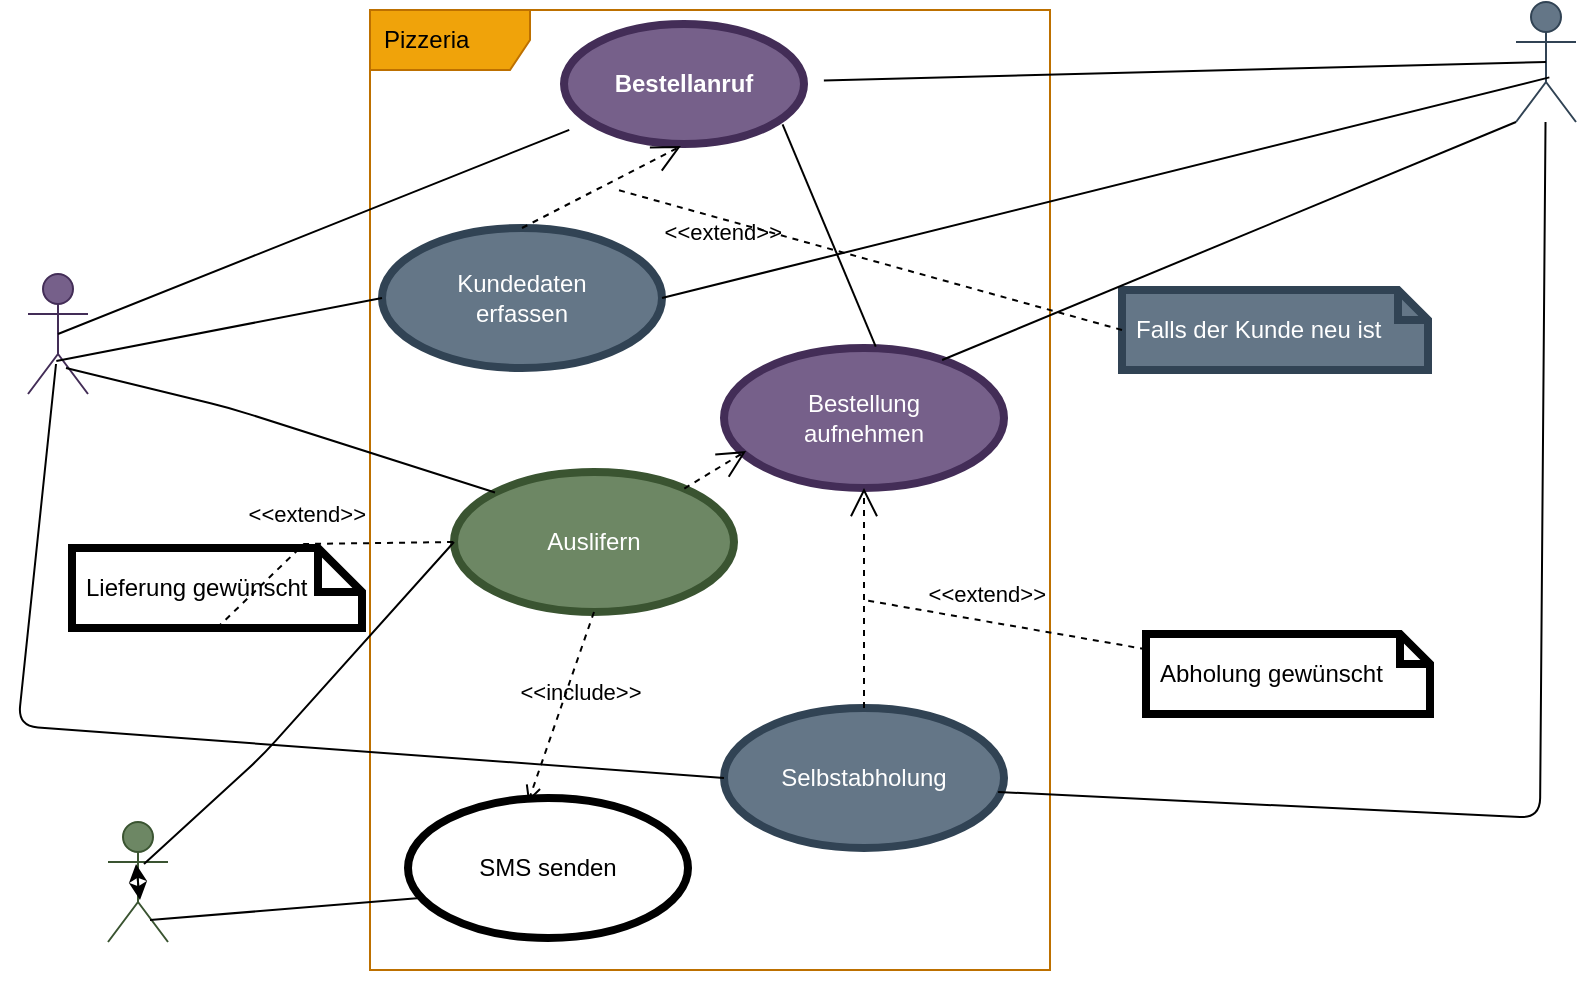 <mxfile>
    <diagram id="NI3JZpwqR0FlN7a-R6LV" name="Seite-1">
        <mxGraphModel dx="1386" dy="947" grid="1" gridSize="1" guides="1" tooltips="1" connect="1" arrows="1" fold="1" page="1" pageScale="1" pageWidth="827" pageHeight="1169" background="none" math="0" shadow="0">
            <root>
                <mxCell id="0"/>
                <mxCell id="1" parent="0"/>
                <mxCell id="2" value="Pizzeria" style="shape=umlFrame;whiteSpace=wrap;html=1;width=80;height=30;boundedLbl=1;verticalAlign=middle;align=left;spacingLeft=5;fillColor=#f0a30a;fontColor=#000000;strokeColor=#BD7000;" vertex="1" parent="1">
                    <mxGeometry x="184" y="140" width="340" height="480" as="geometry"/>
                </mxCell>
                <mxCell id="6" value="Kunde" style="shape=umlActor;verticalLabelPosition=bottom;verticalAlign=top;html=1;fillColor=#647687;fontColor=#ffffff;strokeColor=#314354;" vertex="1" parent="1">
                    <mxGeometry x="757" y="136" width="30" height="60" as="geometry"/>
                </mxCell>
                <mxCell id="7" value="Fahrer" style="shape=umlActor;verticalLabelPosition=bottom;verticalAlign=top;html=1;fillColor=#6d8764;fontColor=#ffffff;strokeColor=#3A5431;" vertex="1" parent="1">
                    <mxGeometry x="53" y="546" width="30" height="60" as="geometry"/>
                </mxCell>
                <mxCell id="8" value="Mitarbeiter" style="shape=umlActor;verticalLabelPosition=bottom;verticalAlign=top;html=1;fillColor=#76608a;fontColor=#ffffff;strokeColor=#432D57;" vertex="1" parent="1">
                    <mxGeometry x="13" y="272" width="30" height="60" as="geometry"/>
                </mxCell>
                <mxCell id="12" value="Bestellanruf" style="shape=ellipse;html=1;strokeWidth=4;fontStyle=1;whiteSpace=wrap;align=center;perimeter=ellipsePerimeter;perimeterSpacing=10;shadow=0;fillColor=#76608a;fontColor=#ffffff;strokeColor=#432D57;" vertex="1" parent="1">
                    <mxGeometry x="281" y="147" width="120" height="60" as="geometry"/>
                </mxCell>
                <mxCell id="17" value="" style="edgeStyle=none;html=1;endArrow=none;verticalAlign=bottom;entryX=0.5;entryY=0.5;entryDx=0;entryDy=0;entryPerimeter=0;" edge="1" parent="1" source="12" target="6">
                    <mxGeometry width="160" relative="1" as="geometry">
                        <mxPoint x="450" y="270" as="sourcePoint"/>
                        <mxPoint x="610" y="270" as="targetPoint"/>
                    </mxGeometry>
                </mxCell>
                <mxCell id="18" value="" style="edgeStyle=none;html=1;endArrow=none;verticalAlign=bottom;exitX=0.5;exitY=0.5;exitDx=0;exitDy=0;exitPerimeter=0;" edge="1" parent="1" source="8" target="12">
                    <mxGeometry width="160" relative="1" as="geometry">
                        <mxPoint x="90" y="330" as="sourcePoint"/>
                        <mxPoint x="250" y="330" as="targetPoint"/>
                    </mxGeometry>
                </mxCell>
                <mxCell id="24" value="Kundedaten&lt;br&gt;erfassen" style="ellipse;whiteSpace=wrap;html=1;shadow=0;strokeWidth=4;fillColor=#647687;fontColor=#ffffff;strokeColor=#314354;" vertex="1" parent="1">
                    <mxGeometry x="190" y="249" width="140" height="70" as="geometry"/>
                </mxCell>
                <mxCell id="29" value="Falls der Kunde neu ist" style="shape=note;size=15;spacingLeft=5;align=left;whiteSpace=wrap;shadow=0;strokeWidth=4;fillColor=#647687;fontColor=#ffffff;strokeColor=#314354;" vertex="1" parent="1">
                    <mxGeometry x="560" y="280" width="153" height="40" as="geometry"/>
                </mxCell>
                <mxCell id="30" value="&amp;lt;&amp;lt;extend&amp;gt;&amp;gt;" style="align=right;html=1;verticalAlign=bottom;rounded=0;labelBackgroundColor=none;endArrow=open;endSize=12;dashed=1;entryX=0.489;entryY=0.888;entryDx=0;entryDy=0;entryPerimeter=0;exitX=0.5;exitY=0;exitDx=0;exitDy=0;" edge="1" parent="1" source="24" target="12">
                    <mxGeometry x="1" y="-72" relative="1" as="geometry">
                        <mxPoint x="577" y="380" as="targetPoint"/>
                        <mxPoint x="737" y="380" as="sourcePoint"/>
                        <Array as="points"/>
                        <mxPoint x="18" y="-12" as="offset"/>
                    </mxGeometry>
                </mxCell>
                <mxCell id="31" value="" style="edgeStyle=none;html=1;endArrow=none;rounded=0;labelBackgroundColor=none;dashed=1;exitX=0;exitY=0.5;exitDx=0;exitDy=0;exitPerimeter=0;" edge="1" source="29" parent="1">
                    <mxGeometry relative="1" as="geometry">
                        <mxPoint x="308" y="230" as="targetPoint"/>
                    </mxGeometry>
                </mxCell>
                <mxCell id="32" value="" style="edgeStyle=none;html=1;endArrow=none;verticalAlign=bottom;exitX=1;exitY=0.5;exitDx=0;exitDy=0;entryX=0.556;entryY=0.628;entryDx=0;entryDy=0;entryPerimeter=0;" edge="1" parent="1" source="24" target="6">
                    <mxGeometry width="160" relative="1" as="geometry">
                        <mxPoint x="450" y="440" as="sourcePoint"/>
                        <mxPoint x="610" y="440" as="targetPoint"/>
                        <Array as="points"/>
                    </mxGeometry>
                </mxCell>
                <mxCell id="33" value="" style="edgeStyle=none;html=1;endArrow=none;verticalAlign=bottom;exitX=0.472;exitY=0.725;exitDx=0;exitDy=0;exitPerimeter=0;entryX=0;entryY=0.5;entryDx=0;entryDy=0;" edge="1" parent="1" source="8" target="24">
                    <mxGeometry width="160" relative="1" as="geometry">
                        <mxPoint x="100" y="404.58" as="sourcePoint"/>
                        <mxPoint x="260" y="404.58" as="targetPoint"/>
                        <Array as="points"/>
                    </mxGeometry>
                </mxCell>
                <mxCell id="34" value="Bestellung&lt;br&gt;aufnehmen" style="ellipse;whiteSpace=wrap;html=1;shadow=0;strokeWidth=4;fillColor=#76608a;fontColor=#ffffff;strokeColor=#432D57;" vertex="1" parent="1">
                    <mxGeometry x="361" y="309" width="140" height="70" as="geometry"/>
                </mxCell>
                <mxCell id="35" value="" style="edgeStyle=none;html=1;endArrow=none;verticalAlign=bottom;exitX=0.852;exitY=0.752;exitDx=0;exitDy=0;exitPerimeter=0;entryX=0.542;entryY=-0.01;entryDx=0;entryDy=0;entryPerimeter=0;" edge="1" parent="1" source="12" target="34">
                    <mxGeometry width="160" relative="1" as="geometry">
                        <mxPoint x="450" y="440" as="sourcePoint"/>
                        <mxPoint x="610" y="440" as="targetPoint"/>
                    </mxGeometry>
                </mxCell>
                <mxCell id="36" value="Auslifern" style="ellipse;whiteSpace=wrap;html=1;shadow=0;strokeWidth=4;fillColor=#6d8764;fontColor=#ffffff;strokeColor=#3A5431;" vertex="1" parent="1">
                    <mxGeometry x="226" y="371" width="140" height="70" as="geometry"/>
                </mxCell>
                <mxCell id="37" value="Selbstabholung" style="ellipse;whiteSpace=wrap;html=1;shadow=0;strokeWidth=4;fillColor=#647687;fontColor=#ffffff;strokeColor=#314354;" vertex="1" parent="1">
                    <mxGeometry x="361" y="489" width="140" height="70" as="geometry"/>
                </mxCell>
                <mxCell id="38" style="edgeStyle=none;html=1;exitX=0.5;exitY=0.5;exitDx=0;exitDy=0;exitPerimeter=0;entryX=0.467;entryY=0.35;entryDx=0;entryDy=0;entryPerimeter=0;" edge="1" parent="1" source="7" target="7">
                    <mxGeometry relative="1" as="geometry"/>
                </mxCell>
                <mxCell id="42" value="" style="edgeStyle=none;html=1;endArrow=none;verticalAlign=bottom;exitX=0.979;exitY=0.6;exitDx=0;exitDy=0;exitPerimeter=0;" edge="1" parent="1" source="37" target="6">
                    <mxGeometry width="160" relative="1" as="geometry">
                        <mxPoint x="576" y="571" as="sourcePoint"/>
                        <mxPoint x="736" y="571" as="targetPoint"/>
                        <Array as="points">
                            <mxPoint x="769" y="544"/>
                        </Array>
                    </mxGeometry>
                </mxCell>
                <mxCell id="43" value="" style="edgeStyle=none;html=1;endArrow=none;verticalAlign=bottom;entryX=0;entryY=0.5;entryDx=0;entryDy=0;exitX=0.6;exitY=0.35;exitDx=0;exitDy=0;exitPerimeter=0;" edge="1" parent="1" source="7" target="36">
                    <mxGeometry width="160" relative="1" as="geometry">
                        <mxPoint x="40" y="75" as="sourcePoint"/>
                        <mxPoint x="164" y="471" as="targetPoint"/>
                        <Array as="points">
                            <mxPoint x="130" y="513"/>
                        </Array>
                    </mxGeometry>
                </mxCell>
                <mxCell id="44" style="edgeStyle=none;html=1;exitX=0.5;exitY=0.5;exitDx=0;exitDy=0;exitPerimeter=0;entryX=0.533;entryY=0.65;entryDx=0;entryDy=0;entryPerimeter=0;" edge="1" parent="1" source="7" target="7">
                    <mxGeometry relative="1" as="geometry"/>
                </mxCell>
                <mxCell id="45" value="Lieferung gewünscht" style="shape=note;size=22;spacingLeft=5;align=left;whiteSpace=wrap;shadow=0;strokeWidth=4;" vertex="1" parent="1">
                    <mxGeometry x="35" y="409" width="145" height="40" as="geometry"/>
                </mxCell>
                <mxCell id="46" value="&amp;lt;&amp;lt;extend&amp;gt;&amp;gt;" style="align=right;html=1;verticalAlign=bottom;rounded=0;labelBackgroundColor=none;endArrow=open;endSize=12;dashed=1;entryX=0.079;entryY=0.736;entryDx=0;entryDy=0;entryPerimeter=0;" edge="1" parent="1" source="36" target="34">
                    <mxGeometry x="-1" y="160" relative="1" as="geometry">
                        <mxPoint x="143" y="812" as="targetPoint"/>
                        <mxPoint x="303" y="812" as="sourcePoint"/>
                        <mxPoint x="-75" y="159" as="offset"/>
                    </mxGeometry>
                </mxCell>
                <mxCell id="47" value="" style="edgeStyle=none;html=1;endArrow=none;rounded=0;labelBackgroundColor=none;dashed=1;exitX=0.5;exitY=1;entryX=0;entryY=0.5;entryDx=0;entryDy=0;" edge="1" source="45" parent="1" target="36">
                    <mxGeometry relative="1" as="geometry">
                        <mxPoint x="355" y="424" as="targetPoint"/>
                        <Array as="points">
                            <mxPoint x="151" y="407"/>
                        </Array>
                    </mxGeometry>
                </mxCell>
                <mxCell id="48" value="Abholung gewünscht" style="shape=note;size=15;spacingLeft=5;align=left;whiteSpace=wrap;shadow=0;strokeWidth=4;" vertex="1" parent="1">
                    <mxGeometry x="572" y="452" width="142" height="40" as="geometry"/>
                </mxCell>
                <mxCell id="49" value="&amp;lt;&amp;lt;extend&amp;gt;&amp;gt;" style="align=right;html=1;verticalAlign=bottom;rounded=0;labelBackgroundColor=none;endArrow=open;endSize=12;dashed=1;exitX=0.5;exitY=0;exitDx=0;exitDy=0;entryX=0.5;entryY=1;entryDx=0;entryDy=0;" edge="1" parent="1" source="37" target="34">
                    <mxGeometry x="-0.127" y="-92" relative="1" as="geometry">
                        <mxPoint x="435" y="426" as="targetPoint"/>
                        <mxPoint x="633" y="526" as="sourcePoint"/>
                        <mxPoint as="offset"/>
                    </mxGeometry>
                </mxCell>
                <mxCell id="50" value="" style="edgeStyle=none;html=1;endArrow=none;rounded=0;labelBackgroundColor=none;dashed=1;" edge="1" source="48" parent="1">
                    <mxGeometry relative="1" as="geometry">
                        <mxPoint x="431" y="435" as="targetPoint"/>
                    </mxGeometry>
                </mxCell>
                <mxCell id="51" value="SMS senden" style="ellipse;whiteSpace=wrap;html=1;shadow=0;strokeWidth=4;" vertex="1" parent="1">
                    <mxGeometry x="203" y="534" width="140" height="70" as="geometry"/>
                </mxCell>
                <mxCell id="52" value="&amp;lt;&amp;lt;include&amp;gt;&amp;gt;" style="edgeStyle=none;html=1;endArrow=open;verticalAlign=bottom;dashed=1;labelBackgroundColor=none;exitX=0.5;exitY=1;exitDx=0;exitDy=0;entryX=0.429;entryY=0.029;entryDx=0;entryDy=0;entryPerimeter=0;" edge="1" parent="1" source="36" target="51">
                    <mxGeometry x="-0.037" y="9" width="160" relative="1" as="geometry">
                        <mxPoint x="178" y="694" as="sourcePoint"/>
                        <mxPoint x="338" y="694" as="targetPoint"/>
                        <mxPoint as="offset"/>
                    </mxGeometry>
                </mxCell>
                <mxCell id="53" value="" style="edgeStyle=none;html=1;endArrow=none;verticalAlign=bottom;entryX=0.043;entryY=0.714;entryDx=0;entryDy=0;entryPerimeter=0;exitX=0.7;exitY=0.817;exitDx=0;exitDy=0;exitPerimeter=0;" edge="1" parent="1" source="7" target="51">
                    <mxGeometry width="160" relative="1" as="geometry">
                        <mxPoint x="143" y="704" as="sourcePoint"/>
                        <mxPoint x="373" y="715" as="targetPoint"/>
                        <Array as="points"/>
                    </mxGeometry>
                </mxCell>
                <mxCell id="56" value="" style="edgeStyle=none;html=1;endArrow=none;verticalAlign=bottom;entryX=0;entryY=0.5;entryDx=0;entryDy=0;exitX=0.467;exitY=0.75;exitDx=0;exitDy=0;exitPerimeter=0;" edge="1" parent="1" source="8" target="37">
                    <mxGeometry width="160" relative="1" as="geometry">
                        <mxPoint x="43" y="494" as="sourcePoint"/>
                        <mxPoint x="203" y="494" as="targetPoint"/>
                        <Array as="points">
                            <mxPoint x="8" y="498"/>
                        </Array>
                    </mxGeometry>
                </mxCell>
                <mxCell id="57" value="" style="edgeStyle=none;html=1;endArrow=none;verticalAlign=bottom;exitX=0.779;exitY=0.086;exitDx=0;exitDy=0;exitPerimeter=0;entryX=0;entryY=1;entryDx=0;entryDy=0;entryPerimeter=0;" edge="1" parent="1" source="34" target="6">
                    <mxGeometry width="160" relative="1" as="geometry">
                        <mxPoint x="542" y="222" as="sourcePoint"/>
                        <mxPoint x="702" y="222" as="targetPoint"/>
                    </mxGeometry>
                </mxCell>
                <mxCell id="58" value="" style="edgeStyle=none;html=1;endArrow=none;verticalAlign=bottom;exitX=0.633;exitY=0.783;exitDx=0;exitDy=0;exitPerimeter=0;entryX=0;entryY=0;entryDx=0;entryDy=0;" edge="1" parent="1" source="8" target="36">
                    <mxGeometry width="160" relative="1" as="geometry">
                        <mxPoint x="401" y="372" as="sourcePoint"/>
                        <mxPoint x="561" y="372" as="targetPoint"/>
                        <Array as="points">
                            <mxPoint x="114" y="339"/>
                        </Array>
                    </mxGeometry>
                </mxCell>
            </root>
        </mxGraphModel>
    </diagram>
</mxfile>